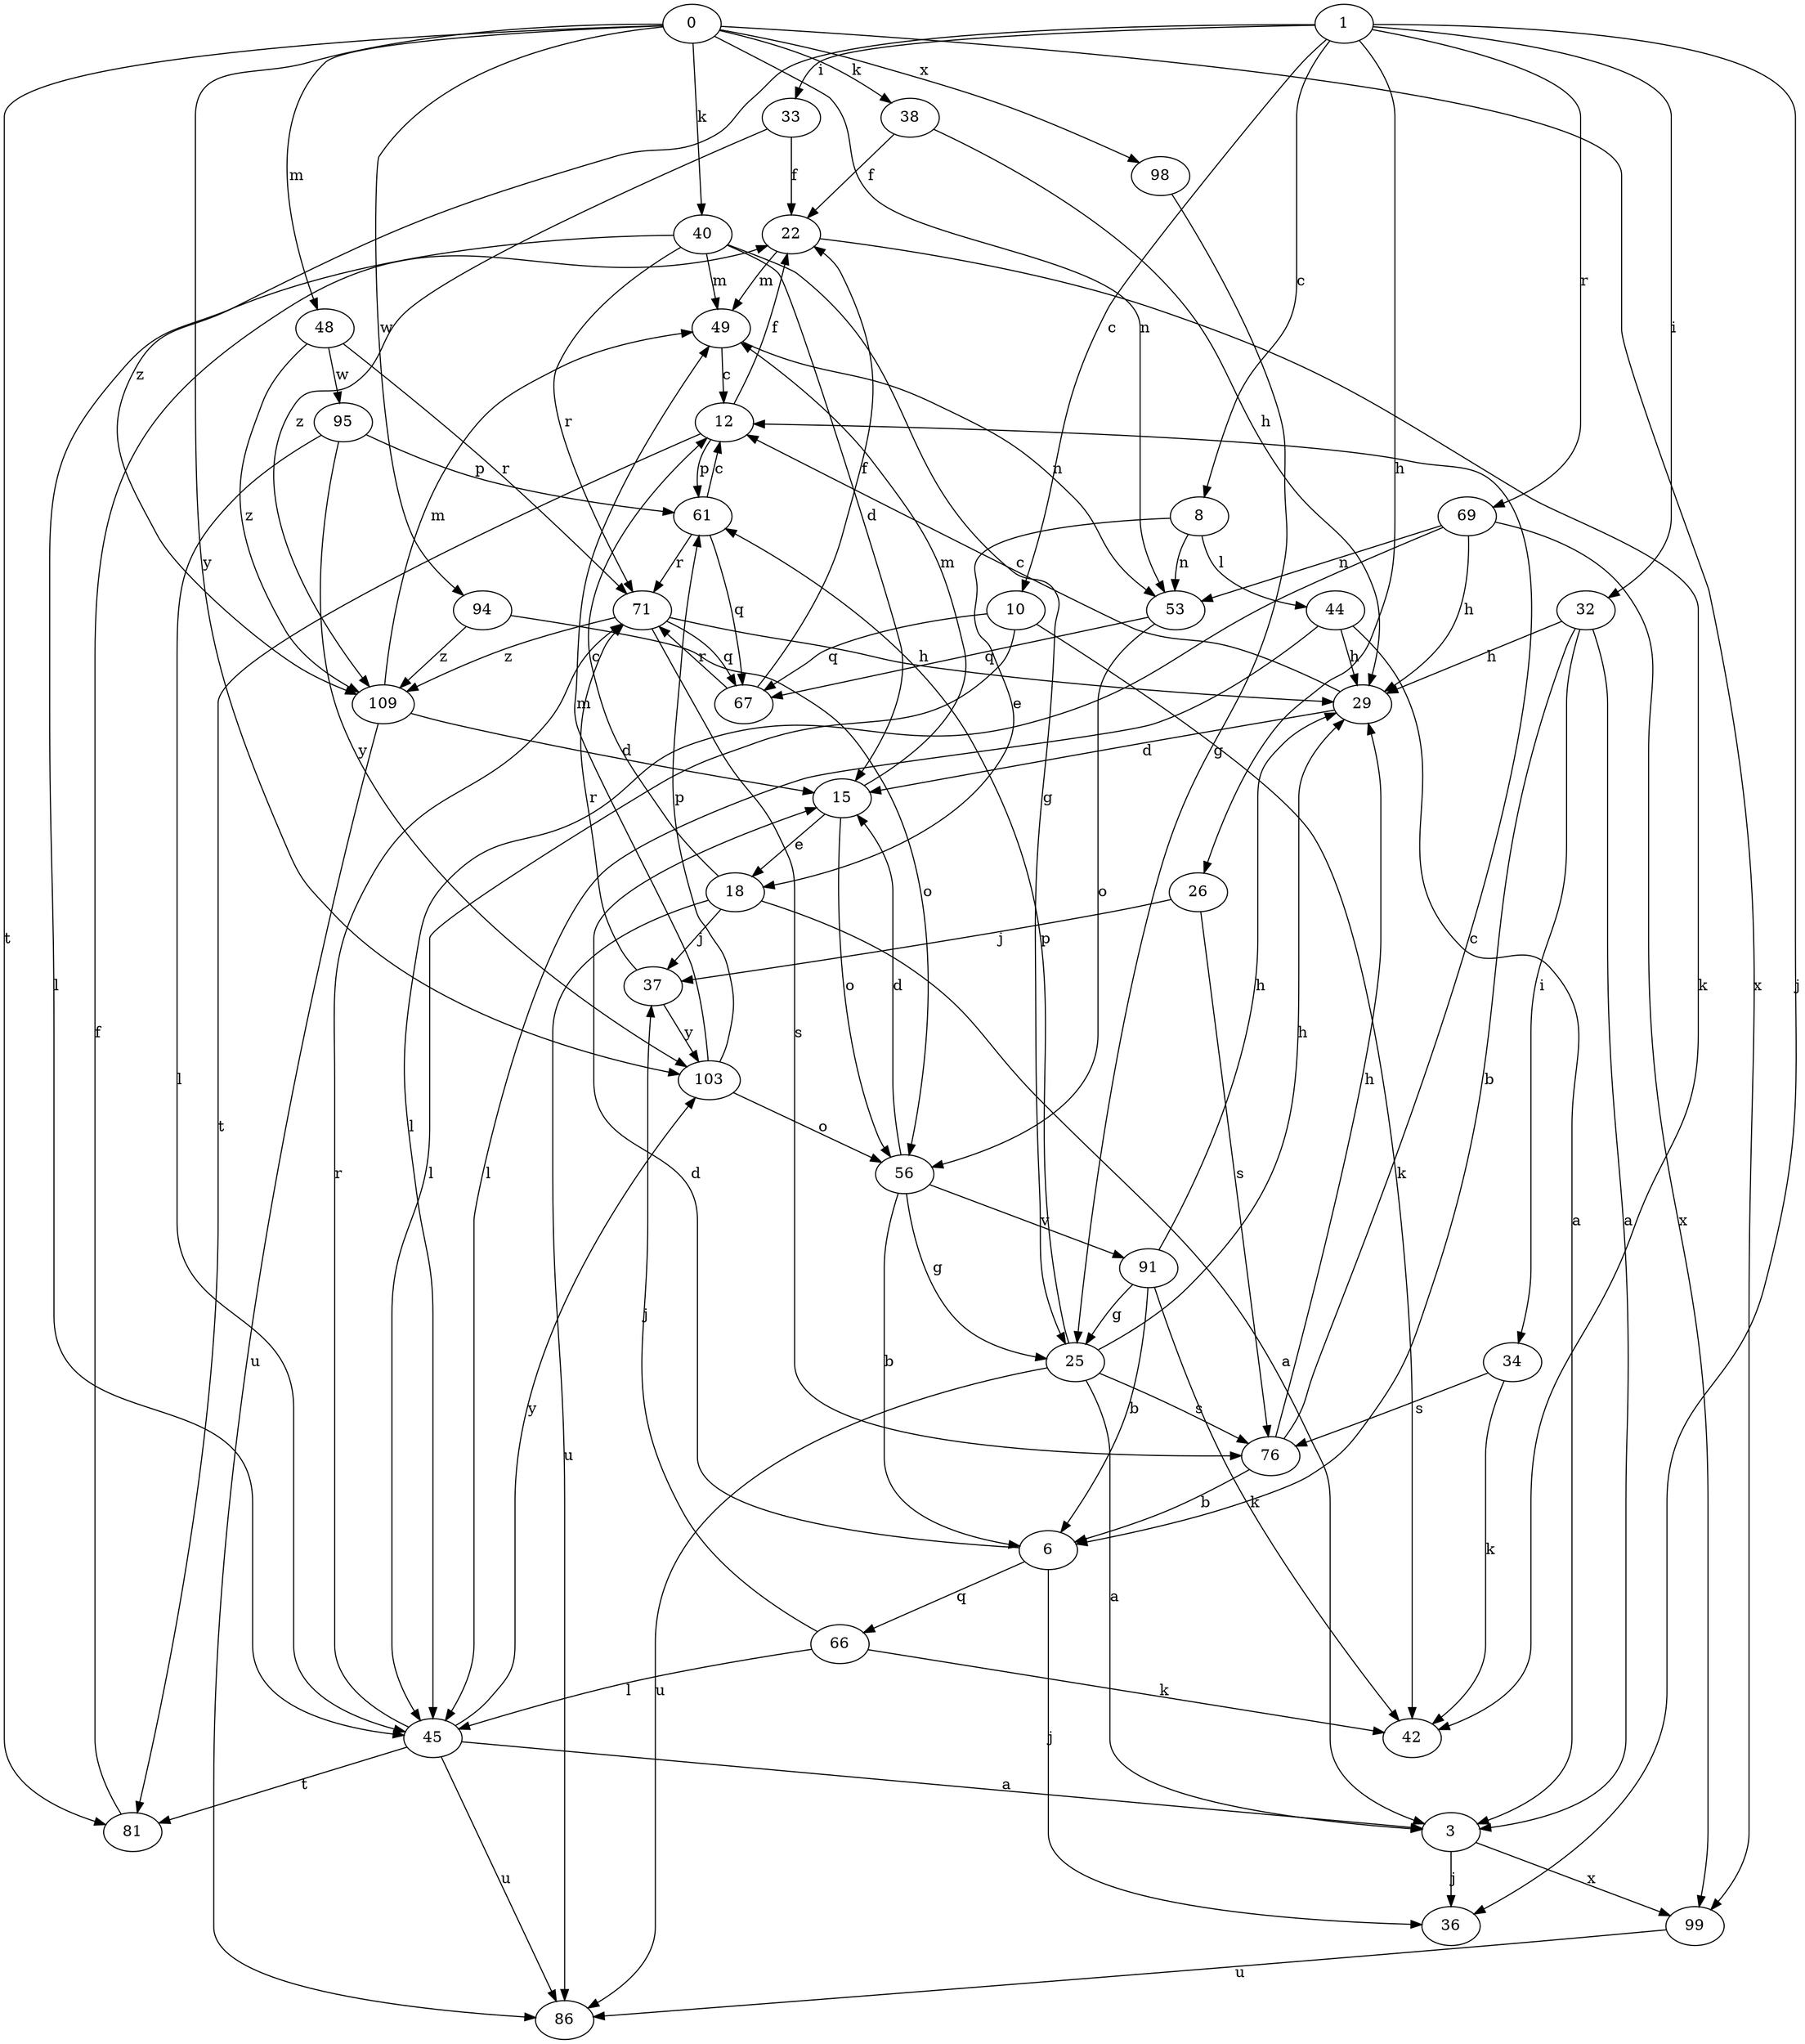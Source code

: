 strict digraph  {
0;
1;
3;
6;
8;
10;
12;
15;
18;
22;
25;
26;
29;
32;
33;
34;
36;
37;
38;
40;
42;
44;
45;
48;
49;
53;
56;
61;
66;
67;
69;
71;
76;
81;
86;
91;
94;
95;
98;
99;
103;
109;
0 -> 38  [label=k];
0 -> 40  [label=k];
0 -> 48  [label=m];
0 -> 53  [label=n];
0 -> 81  [label=t];
0 -> 94  [label=w];
0 -> 98  [label=x];
0 -> 99  [label=x];
0 -> 103  [label=y];
1 -> 8  [label=c];
1 -> 10  [label=c];
1 -> 26  [label=h];
1 -> 32  [label=i];
1 -> 33  [label=i];
1 -> 36  [label=j];
1 -> 69  [label=r];
1 -> 109  [label=z];
3 -> 36  [label=j];
3 -> 99  [label=x];
6 -> 15  [label=d];
6 -> 36  [label=j];
6 -> 66  [label=q];
8 -> 18  [label=e];
8 -> 44  [label=l];
8 -> 53  [label=n];
10 -> 42  [label=k];
10 -> 45  [label=l];
10 -> 67  [label=q];
12 -> 22  [label=f];
12 -> 61  [label=p];
12 -> 81  [label=t];
15 -> 18  [label=e];
15 -> 49  [label=m];
15 -> 56  [label=o];
18 -> 3  [label=a];
18 -> 12  [label=c];
18 -> 37  [label=j];
18 -> 86  [label=u];
22 -> 42  [label=k];
22 -> 49  [label=m];
25 -> 3  [label=a];
25 -> 29  [label=h];
25 -> 61  [label=p];
25 -> 76  [label=s];
25 -> 86  [label=u];
26 -> 37  [label=j];
26 -> 76  [label=s];
29 -> 12  [label=c];
29 -> 15  [label=d];
32 -> 3  [label=a];
32 -> 6  [label=b];
32 -> 29  [label=h];
32 -> 34  [label=i];
33 -> 22  [label=f];
33 -> 109  [label=z];
34 -> 42  [label=k];
34 -> 76  [label=s];
37 -> 71  [label=r];
37 -> 103  [label=y];
38 -> 22  [label=f];
38 -> 29  [label=h];
40 -> 15  [label=d];
40 -> 25  [label=g];
40 -> 45  [label=l];
40 -> 49  [label=m];
40 -> 71  [label=r];
44 -> 3  [label=a];
44 -> 29  [label=h];
44 -> 45  [label=l];
45 -> 3  [label=a];
45 -> 71  [label=r];
45 -> 81  [label=t];
45 -> 86  [label=u];
45 -> 103  [label=y];
48 -> 71  [label=r];
48 -> 95  [label=w];
48 -> 109  [label=z];
49 -> 12  [label=c];
49 -> 53  [label=n];
53 -> 56  [label=o];
53 -> 67  [label=q];
56 -> 6  [label=b];
56 -> 15  [label=d];
56 -> 25  [label=g];
56 -> 91  [label=v];
61 -> 12  [label=c];
61 -> 67  [label=q];
61 -> 71  [label=r];
66 -> 37  [label=j];
66 -> 42  [label=k];
66 -> 45  [label=l];
67 -> 22  [label=f];
67 -> 71  [label=r];
69 -> 29  [label=h];
69 -> 45  [label=l];
69 -> 53  [label=n];
69 -> 99  [label=x];
71 -> 29  [label=h];
71 -> 67  [label=q];
71 -> 76  [label=s];
71 -> 109  [label=z];
76 -> 6  [label=b];
76 -> 12  [label=c];
76 -> 29  [label=h];
81 -> 22  [label=f];
91 -> 6  [label=b];
91 -> 25  [label=g];
91 -> 29  [label=h];
91 -> 42  [label=k];
94 -> 56  [label=o];
94 -> 109  [label=z];
95 -> 45  [label=l];
95 -> 61  [label=p];
95 -> 103  [label=y];
98 -> 25  [label=g];
99 -> 86  [label=u];
103 -> 49  [label=m];
103 -> 56  [label=o];
103 -> 61  [label=p];
109 -> 15  [label=d];
109 -> 49  [label=m];
109 -> 86  [label=u];
}
